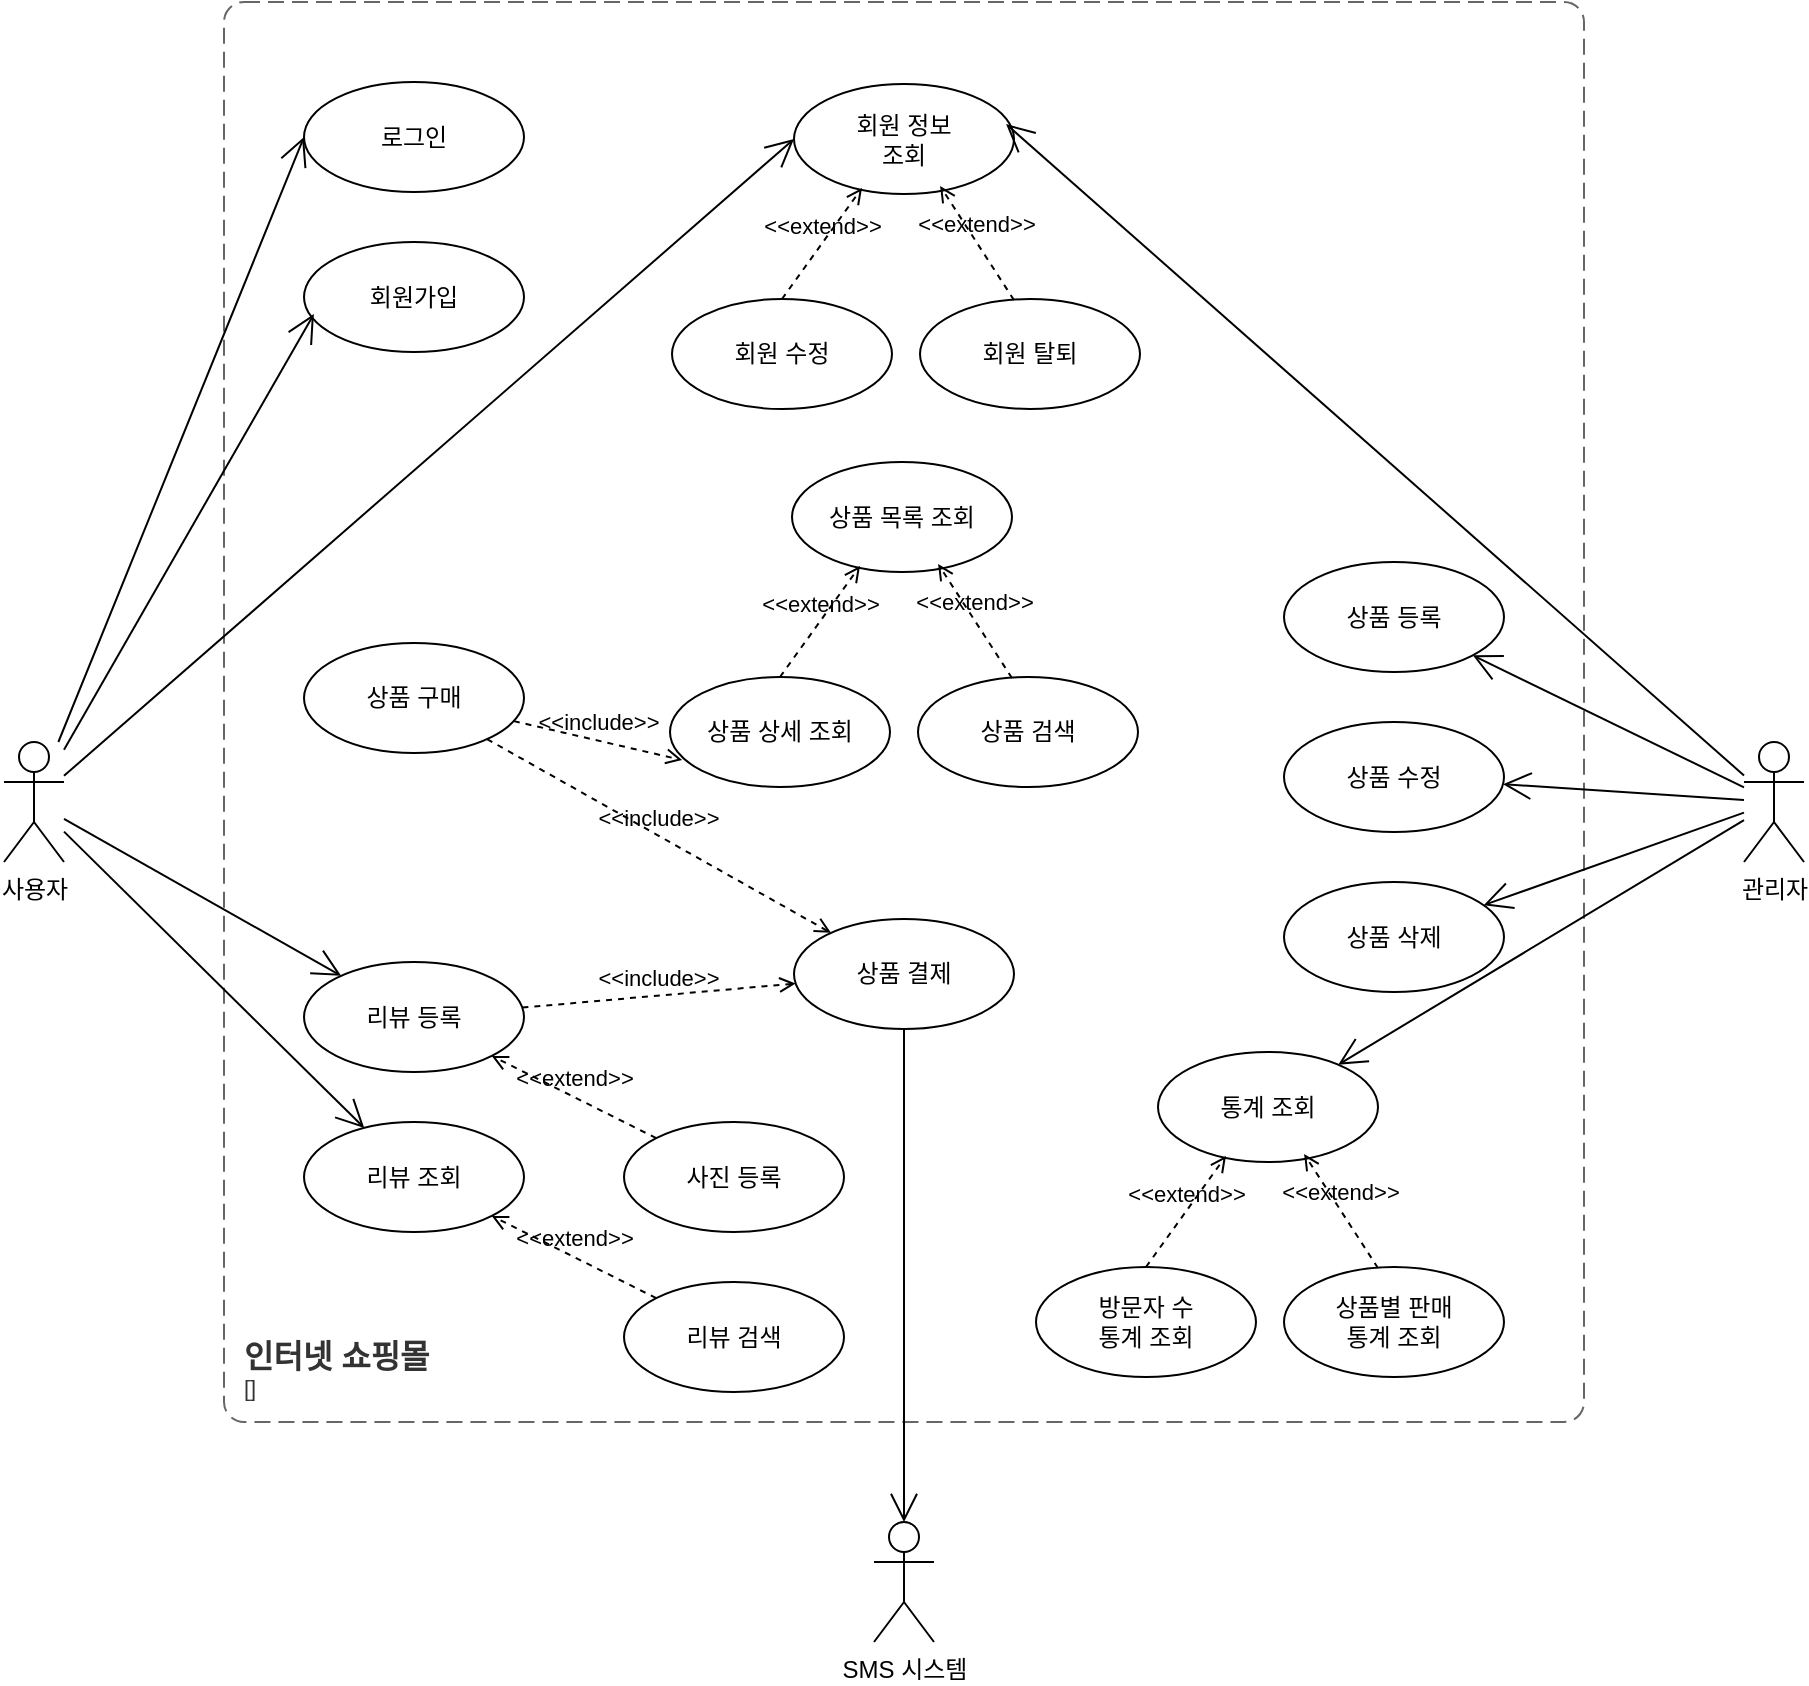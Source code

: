 <mxfile version="28.2.8">
  <diagram name="페이지-1" id="v6TvnZVllNlz83189JZC">
    <mxGraphModel dx="1937" dy="872" grid="1" gridSize="10" guides="1" tooltips="1" connect="1" arrows="1" fold="1" page="1" pageScale="1" pageWidth="827" pageHeight="1169" math="0" shadow="0">
      <root>
        <mxCell id="0" />
        <mxCell id="1" parent="0" />
        <object placeholders="1" c4Name="인터넷 쇼핑몰" c4Type="SystemScopeBoundary" c4Application="" label="&lt;font style=&quot;font-size: 16px&quot;&gt;&lt;b&gt;&lt;div style=&quot;text-align: left&quot;&gt;%c4Name%&lt;/div&gt;&lt;/b&gt;&lt;/font&gt;&lt;div style=&quot;text-align: left&quot;&gt;[%c4Application%]&lt;/div&gt;" id="ozay2ZsU4IeSCq6HCA4j-1">
          <mxCell style="rounded=1;fontSize=11;whiteSpace=wrap;html=1;dashed=1;arcSize=20;fillColor=none;strokeColor=#666666;fontColor=#333333;labelBackgroundColor=none;align=left;verticalAlign=bottom;labelBorderColor=none;spacingTop=0;spacing=10;dashPattern=8 4;metaEdit=1;rotatable=0;perimeter=rectanglePerimeter;noLabel=0;labelPadding=0;allowArrows=0;connectable=0;expand=0;recursiveResize=0;editable=1;pointerEvents=0;absoluteArcSize=1;points=[[0.25,0,0],[0.5,0,0],[0.75,0,0],[1,0.25,0],[1,0.5,0],[1,0.75,0],[0.75,1,0],[0.5,1,0],[0.25,1,0],[0,0.75,0],[0,0.5,0],[0,0.25,0]];" vertex="1" parent="1">
            <mxGeometry x="80" y="120" width="680" height="710" as="geometry" />
          </mxCell>
        </object>
        <mxCell id="ozay2ZsU4IeSCq6HCA4j-2" value="사용자" style="shape=umlActor;html=1;verticalLabelPosition=bottom;verticalAlign=top;align=center;" vertex="1" parent="1">
          <mxGeometry x="-30" y="490" width="30" height="60" as="geometry" />
        </mxCell>
        <mxCell id="ozay2ZsU4IeSCq6HCA4j-3" value="관리자" style="shape=umlActor;html=1;verticalLabelPosition=bottom;verticalAlign=top;align=center;" vertex="1" parent="1">
          <mxGeometry x="840" y="490" width="30" height="60" as="geometry" />
        </mxCell>
        <mxCell id="ozay2ZsU4IeSCq6HCA4j-4" value="SMS 시스템" style="shape=umlActor;html=1;verticalLabelPosition=bottom;verticalAlign=top;align=center;" vertex="1" parent="1">
          <mxGeometry x="405" y="880" width="30" height="60" as="geometry" />
        </mxCell>
        <mxCell id="ozay2ZsU4IeSCq6HCA4j-7" value="로그인" style="ellipse;whiteSpace=wrap;html=1;aspect=fixed;" vertex="1" parent="1">
          <mxGeometry x="120" y="160" width="110" height="55" as="geometry" />
        </mxCell>
        <mxCell id="ozay2ZsU4IeSCq6HCA4j-9" value="회원가입" style="ellipse;whiteSpace=wrap;html=1;aspect=fixed;" vertex="1" parent="1">
          <mxGeometry x="120" y="240" width="110" height="55" as="geometry" />
        </mxCell>
        <mxCell id="ozay2ZsU4IeSCq6HCA4j-10" value="회원 정보&lt;br&gt;&lt;div&gt;조회&lt;/div&gt;" style="ellipse;whiteSpace=wrap;html=1;aspect=fixed;" vertex="1" parent="1">
          <mxGeometry x="365" y="161" width="110" height="55" as="geometry" />
        </mxCell>
        <mxCell id="ozay2ZsU4IeSCq6HCA4j-11" value="회원 수정" style="ellipse;whiteSpace=wrap;html=1;aspect=fixed;" vertex="1" parent="1">
          <mxGeometry x="304" y="268.5" width="110" height="55" as="geometry" />
        </mxCell>
        <mxCell id="ozay2ZsU4IeSCq6HCA4j-12" value="회원 탈퇴" style="ellipse;whiteSpace=wrap;html=1;aspect=fixed;" vertex="1" parent="1">
          <mxGeometry x="428" y="268.5" width="110" height="55" as="geometry" />
        </mxCell>
        <mxCell id="ozay2ZsU4IeSCq6HCA4j-15" value="" style="endArrow=open;endFill=1;endSize=12;html=1;rounded=0;entryX=0;entryY=0.5;entryDx=0;entryDy=0;" edge="1" parent="1" source="ozay2ZsU4IeSCq6HCA4j-2" target="ozay2ZsU4IeSCq6HCA4j-7">
          <mxGeometry width="160" relative="1" as="geometry">
            <mxPoint x="60" y="440" as="sourcePoint" />
            <mxPoint x="220" y="440" as="targetPoint" />
          </mxGeometry>
        </mxCell>
        <mxCell id="ozay2ZsU4IeSCq6HCA4j-16" value="" style="endArrow=open;endFill=1;endSize=12;html=1;rounded=0;entryX=0.045;entryY=0.655;entryDx=0;entryDy=0;entryPerimeter=0;" edge="1" parent="1" source="ozay2ZsU4IeSCq6HCA4j-2" target="ozay2ZsU4IeSCq6HCA4j-9">
          <mxGeometry width="160" relative="1" as="geometry">
            <mxPoint x="120" y="842" as="sourcePoint" />
            <mxPoint x="210" y="320" as="targetPoint" />
          </mxGeometry>
        </mxCell>
        <mxCell id="ozay2ZsU4IeSCq6HCA4j-17" value="" style="endArrow=open;endFill=1;endSize=12;html=1;rounded=0;entryX=0;entryY=0.5;entryDx=0;entryDy=0;" edge="1" parent="1" source="ozay2ZsU4IeSCq6HCA4j-2" target="ozay2ZsU4IeSCq6HCA4j-10">
          <mxGeometry width="160" relative="1" as="geometry">
            <mxPoint x="240" y="902" as="sourcePoint" />
            <mxPoint x="372" y="600" as="targetPoint" />
          </mxGeometry>
        </mxCell>
        <mxCell id="ozay2ZsU4IeSCq6HCA4j-18" value="" style="endArrow=open;endFill=1;endSize=12;html=1;rounded=0;entryX=0.964;entryY=0.364;entryDx=0;entryDy=0;entryPerimeter=0;" edge="1" parent="1" source="ozay2ZsU4IeSCq6HCA4j-3" target="ozay2ZsU4IeSCq6HCA4j-10">
          <mxGeometry width="160" relative="1" as="geometry">
            <mxPoint x="750" y="722" as="sourcePoint" />
            <mxPoint x="882" y="420" as="targetPoint" />
          </mxGeometry>
        </mxCell>
        <mxCell id="ozay2ZsU4IeSCq6HCA4j-19" value="&amp;lt;&amp;lt;extend&amp;gt;&amp;gt;" style="html=1;verticalAlign=bottom;labelBackgroundColor=none;endArrow=open;endFill=0;dashed=1;rounded=0;entryX=0.309;entryY=0.945;entryDx=0;entryDy=0;entryPerimeter=0;exitX=0.5;exitY=0;exitDx=0;exitDy=0;" edge="1" parent="1" source="ozay2ZsU4IeSCq6HCA4j-11" target="ozay2ZsU4IeSCq6HCA4j-10">
          <mxGeometry width="160" relative="1" as="geometry">
            <mxPoint x="360" y="351" as="sourcePoint" />
            <mxPoint x="520" y="351" as="targetPoint" />
          </mxGeometry>
        </mxCell>
        <mxCell id="ozay2ZsU4IeSCq6HCA4j-20" value="&amp;lt;&amp;lt;extend&amp;gt;&amp;gt;" style="html=1;verticalAlign=bottom;labelBackgroundColor=none;endArrow=open;endFill=0;dashed=1;rounded=0;entryX=0.664;entryY=0.927;entryDx=0;entryDy=0;entryPerimeter=0;exitX=0.427;exitY=0.009;exitDx=0;exitDy=0;exitPerimeter=0;" edge="1" parent="1" source="ozay2ZsU4IeSCq6HCA4j-12" target="ozay2ZsU4IeSCq6HCA4j-10">
          <mxGeometry width="160" relative="1" as="geometry">
            <mxPoint x="420" y="457" as="sourcePoint" />
            <mxPoint x="460" y="401" as="targetPoint" />
          </mxGeometry>
        </mxCell>
        <mxCell id="ozay2ZsU4IeSCq6HCA4j-21" value="상품 목록 조회" style="ellipse;whiteSpace=wrap;html=1;aspect=fixed;" vertex="1" parent="1">
          <mxGeometry x="364" y="350" width="110" height="55" as="geometry" />
        </mxCell>
        <mxCell id="ozay2ZsU4IeSCq6HCA4j-22" value="상품 상세 조회" style="ellipse;whiteSpace=wrap;html=1;aspect=fixed;" vertex="1" parent="1">
          <mxGeometry x="303" y="457.5" width="110" height="55" as="geometry" />
        </mxCell>
        <mxCell id="ozay2ZsU4IeSCq6HCA4j-23" value="상품 검색" style="ellipse;whiteSpace=wrap;html=1;aspect=fixed;" vertex="1" parent="1">
          <mxGeometry x="427" y="457.5" width="110" height="55" as="geometry" />
        </mxCell>
        <mxCell id="ozay2ZsU4IeSCq6HCA4j-24" value="&amp;lt;&amp;lt;extend&amp;gt;&amp;gt;" style="html=1;verticalAlign=bottom;labelBackgroundColor=none;endArrow=open;endFill=0;dashed=1;rounded=0;entryX=0.309;entryY=0.945;entryDx=0;entryDy=0;entryPerimeter=0;exitX=0.5;exitY=0;exitDx=0;exitDy=0;" edge="1" parent="1" source="ozay2ZsU4IeSCq6HCA4j-22" target="ozay2ZsU4IeSCq6HCA4j-21">
          <mxGeometry width="160" relative="1" as="geometry">
            <mxPoint x="359" y="540" as="sourcePoint" />
            <mxPoint x="519" y="540" as="targetPoint" />
          </mxGeometry>
        </mxCell>
        <mxCell id="ozay2ZsU4IeSCq6HCA4j-25" value="&amp;lt;&amp;lt;extend&amp;gt;&amp;gt;" style="html=1;verticalAlign=bottom;labelBackgroundColor=none;endArrow=open;endFill=0;dashed=1;rounded=0;entryX=0.664;entryY=0.927;entryDx=0;entryDy=0;entryPerimeter=0;exitX=0.427;exitY=0.009;exitDx=0;exitDy=0;exitPerimeter=0;" edge="1" parent="1" source="ozay2ZsU4IeSCq6HCA4j-23" target="ozay2ZsU4IeSCq6HCA4j-21">
          <mxGeometry width="160" relative="1" as="geometry">
            <mxPoint x="419" y="646" as="sourcePoint" />
            <mxPoint x="459" y="590" as="targetPoint" />
          </mxGeometry>
        </mxCell>
        <mxCell id="ozay2ZsU4IeSCq6HCA4j-26" value="상품 구매" style="ellipse;whiteSpace=wrap;html=1;aspect=fixed;" vertex="1" parent="1">
          <mxGeometry x="120" y="440.5" width="110" height="55" as="geometry" />
        </mxCell>
        <mxCell id="ozay2ZsU4IeSCq6HCA4j-27" value="상품 결제" style="ellipse;whiteSpace=wrap;html=1;aspect=fixed;" vertex="1" parent="1">
          <mxGeometry x="365" y="578.5" width="110" height="55" as="geometry" />
        </mxCell>
        <mxCell id="ozay2ZsU4IeSCq6HCA4j-28" value="" style="endArrow=open;endFill=1;endSize=12;html=1;rounded=0;exitX=0.5;exitY=1;exitDx=0;exitDy=0;" edge="1" parent="1" source="ozay2ZsU4IeSCq6HCA4j-27" target="ozay2ZsU4IeSCq6HCA4j-4">
          <mxGeometry width="160" relative="1" as="geometry">
            <mxPoint x="70" y="932" as="sourcePoint" />
            <mxPoint x="420" y="870" as="targetPoint" />
          </mxGeometry>
        </mxCell>
        <mxCell id="ozay2ZsU4IeSCq6HCA4j-29" value="&amp;lt;&amp;lt;include&amp;gt;&amp;gt;" style="html=1;verticalAlign=bottom;labelBackgroundColor=none;endArrow=open;endFill=0;dashed=1;rounded=0;entryX=0.055;entryY=0.755;entryDx=0;entryDy=0;entryPerimeter=0;" edge="1" parent="1" source="ozay2ZsU4IeSCq6HCA4j-26" target="ozay2ZsU4IeSCq6HCA4j-22">
          <mxGeometry width="160" relative="1" as="geometry">
            <mxPoint x="230" y="570" as="sourcePoint" />
            <mxPoint x="390" y="570" as="targetPoint" />
          </mxGeometry>
        </mxCell>
        <mxCell id="ozay2ZsU4IeSCq6HCA4j-30" value="&amp;lt;&amp;lt;include&amp;gt;&amp;gt;" style="html=1;verticalAlign=bottom;labelBackgroundColor=none;endArrow=open;endFill=0;dashed=1;rounded=0;" edge="1" parent="1" source="ozay2ZsU4IeSCq6HCA4j-26" target="ozay2ZsU4IeSCq6HCA4j-27">
          <mxGeometry width="160" relative="1" as="geometry">
            <mxPoint x="300" y="653" as="sourcePoint" />
            <mxPoint x="385" y="610" as="targetPoint" />
          </mxGeometry>
        </mxCell>
        <mxCell id="ozay2ZsU4IeSCq6HCA4j-31" value="상품 등록" style="ellipse;whiteSpace=wrap;html=1;aspect=fixed;" vertex="1" parent="1">
          <mxGeometry x="610" y="400" width="110" height="55" as="geometry" />
        </mxCell>
        <mxCell id="ozay2ZsU4IeSCq6HCA4j-32" value="상품 수정" style="ellipse;whiteSpace=wrap;html=1;aspect=fixed;" vertex="1" parent="1">
          <mxGeometry x="610" y="480" width="110" height="55" as="geometry" />
        </mxCell>
        <mxCell id="ozay2ZsU4IeSCq6HCA4j-33" value="상품 삭제" style="ellipse;whiteSpace=wrap;html=1;aspect=fixed;" vertex="1" parent="1">
          <mxGeometry x="610" y="560" width="110" height="55" as="geometry" />
        </mxCell>
        <mxCell id="ozay2ZsU4IeSCq6HCA4j-34" value="" style="endArrow=open;endFill=1;endSize=12;html=1;rounded=0;" edge="1" parent="1" source="ozay2ZsU4IeSCq6HCA4j-3" target="ozay2ZsU4IeSCq6HCA4j-31">
          <mxGeometry width="160" relative="1" as="geometry">
            <mxPoint x="1052.87" y="641.84" as="sourcePoint" />
            <mxPoint x="536.996" y="373.16" as="targetPoint" />
          </mxGeometry>
        </mxCell>
        <mxCell id="ozay2ZsU4IeSCq6HCA4j-35" value="" style="endArrow=open;endFill=1;endSize=12;html=1;rounded=0;" edge="1" parent="1" source="ozay2ZsU4IeSCq6HCA4j-3" target="ozay2ZsU4IeSCq6HCA4j-32">
          <mxGeometry width="160" relative="1" as="geometry">
            <mxPoint x="1149" y="906" as="sourcePoint" />
            <mxPoint x="780" y="580" as="targetPoint" />
          </mxGeometry>
        </mxCell>
        <mxCell id="ozay2ZsU4IeSCq6HCA4j-36" value="" style="endArrow=open;endFill=1;endSize=12;html=1;rounded=0;" edge="1" parent="1" source="ozay2ZsU4IeSCq6HCA4j-3" target="ozay2ZsU4IeSCq6HCA4j-33">
          <mxGeometry width="160" relative="1" as="geometry">
            <mxPoint x="1199" y="986" as="sourcePoint" />
            <mxPoint x="830" y="660" as="targetPoint" />
          </mxGeometry>
        </mxCell>
        <mxCell id="ozay2ZsU4IeSCq6HCA4j-37" value="리뷰 조회" style="ellipse;whiteSpace=wrap;html=1;aspect=fixed;" vertex="1" parent="1">
          <mxGeometry x="120" y="680" width="110" height="55" as="geometry" />
        </mxCell>
        <mxCell id="ozay2ZsU4IeSCq6HCA4j-38" value="리뷰 등록" style="ellipse;whiteSpace=wrap;html=1;aspect=fixed;" vertex="1" parent="1">
          <mxGeometry x="120" y="600" width="110" height="55" as="geometry" />
        </mxCell>
        <mxCell id="ozay2ZsU4IeSCq6HCA4j-39" value="사진 등록" style="ellipse;whiteSpace=wrap;html=1;aspect=fixed;" vertex="1" parent="1">
          <mxGeometry x="280" y="680" width="110" height="55" as="geometry" />
        </mxCell>
        <mxCell id="ozay2ZsU4IeSCq6HCA4j-40" value="리뷰 검색" style="ellipse;whiteSpace=wrap;html=1;aspect=fixed;" vertex="1" parent="1">
          <mxGeometry x="280" y="760" width="110" height="55" as="geometry" />
        </mxCell>
        <mxCell id="ozay2ZsU4IeSCq6HCA4j-41" value="&amp;lt;&amp;lt;include&amp;gt;&amp;gt;" style="html=1;verticalAlign=bottom;labelBackgroundColor=none;endArrow=open;endFill=0;dashed=1;rounded=0;" edge="1" parent="1" source="ozay2ZsU4IeSCq6HCA4j-38" target="ozay2ZsU4IeSCq6HCA4j-27">
          <mxGeometry width="160" relative="1" as="geometry">
            <mxPoint x="-30" y="690" as="sourcePoint" />
            <mxPoint x="141" y="786" as="targetPoint" />
          </mxGeometry>
        </mxCell>
        <mxCell id="ozay2ZsU4IeSCq6HCA4j-42" value="&amp;lt;&amp;lt;extend&amp;gt;&amp;gt;" style="html=1;verticalAlign=bottom;labelBackgroundColor=none;endArrow=open;endFill=0;dashed=1;rounded=0;" edge="1" parent="1" source="ozay2ZsU4IeSCq6HCA4j-39" target="ozay2ZsU4IeSCq6HCA4j-38">
          <mxGeometry width="160" relative="1" as="geometry">
            <mxPoint x="277" y="797" as="sourcePoint" />
            <mxPoint x="240" y="740" as="targetPoint" />
          </mxGeometry>
        </mxCell>
        <mxCell id="ozay2ZsU4IeSCq6HCA4j-43" value="&amp;lt;&amp;lt;extend&amp;gt;&amp;gt;" style="html=1;verticalAlign=bottom;labelBackgroundColor=none;endArrow=open;endFill=0;dashed=1;rounded=0;" edge="1" parent="1" source="ozay2ZsU4IeSCq6HCA4j-40" target="ozay2ZsU4IeSCq6HCA4j-37">
          <mxGeometry width="160" relative="1" as="geometry">
            <mxPoint x="257" y="817" as="sourcePoint" />
            <mxPoint x="220" y="760" as="targetPoint" />
          </mxGeometry>
        </mxCell>
        <mxCell id="ozay2ZsU4IeSCq6HCA4j-44" value="통계 조회" style="ellipse;whiteSpace=wrap;html=1;aspect=fixed;" vertex="1" parent="1">
          <mxGeometry x="547" y="645" width="110" height="55" as="geometry" />
        </mxCell>
        <mxCell id="ozay2ZsU4IeSCq6HCA4j-45" value="방문자 수&lt;div&gt;통계 조회&lt;/div&gt;" style="ellipse;whiteSpace=wrap;html=1;aspect=fixed;" vertex="1" parent="1">
          <mxGeometry x="486" y="752.5" width="110" height="55" as="geometry" />
        </mxCell>
        <mxCell id="ozay2ZsU4IeSCq6HCA4j-46" value="상품별 판매&lt;div&gt;통계 조회&lt;/div&gt;" style="ellipse;whiteSpace=wrap;html=1;aspect=fixed;" vertex="1" parent="1">
          <mxGeometry x="610" y="752.5" width="110" height="55" as="geometry" />
        </mxCell>
        <mxCell id="ozay2ZsU4IeSCq6HCA4j-47" value="&amp;lt;&amp;lt;extend&amp;gt;&amp;gt;" style="html=1;verticalAlign=bottom;labelBackgroundColor=none;endArrow=open;endFill=0;dashed=1;rounded=0;entryX=0.309;entryY=0.945;entryDx=0;entryDy=0;entryPerimeter=0;exitX=0.5;exitY=0;exitDx=0;exitDy=0;" edge="1" parent="1" source="ozay2ZsU4IeSCq6HCA4j-45" target="ozay2ZsU4IeSCq6HCA4j-44">
          <mxGeometry width="160" relative="1" as="geometry">
            <mxPoint x="542" y="835" as="sourcePoint" />
            <mxPoint x="702" y="835" as="targetPoint" />
          </mxGeometry>
        </mxCell>
        <mxCell id="ozay2ZsU4IeSCq6HCA4j-48" value="&amp;lt;&amp;lt;extend&amp;gt;&amp;gt;" style="html=1;verticalAlign=bottom;labelBackgroundColor=none;endArrow=open;endFill=0;dashed=1;rounded=0;entryX=0.664;entryY=0.927;entryDx=0;entryDy=0;entryPerimeter=0;exitX=0.427;exitY=0.009;exitDx=0;exitDy=0;exitPerimeter=0;" edge="1" parent="1" source="ozay2ZsU4IeSCq6HCA4j-46" target="ozay2ZsU4IeSCq6HCA4j-44">
          <mxGeometry width="160" relative="1" as="geometry">
            <mxPoint x="602" y="941" as="sourcePoint" />
            <mxPoint x="642" y="885" as="targetPoint" />
          </mxGeometry>
        </mxCell>
        <mxCell id="ozay2ZsU4IeSCq6HCA4j-49" value="" style="endArrow=open;endFill=1;endSize=12;html=1;rounded=0;" edge="1" parent="1" source="ozay2ZsU4IeSCq6HCA4j-3" target="ozay2ZsU4IeSCq6HCA4j-44">
          <mxGeometry width="160" relative="1" as="geometry">
            <mxPoint x="970" y="700" as="sourcePoint" />
            <mxPoint x="840" y="747" as="targetPoint" />
          </mxGeometry>
        </mxCell>
        <mxCell id="ozay2ZsU4IeSCq6HCA4j-50" value="" style="endArrow=open;endFill=1;endSize=12;html=1;rounded=0;" edge="1" parent="1" source="ozay2ZsU4IeSCq6HCA4j-2" target="ozay2ZsU4IeSCq6HCA4j-38">
          <mxGeometry width="160" relative="1" as="geometry">
            <mxPoint x="140" y="640" as="sourcePoint" />
            <mxPoint x="10" y="687" as="targetPoint" />
          </mxGeometry>
        </mxCell>
        <mxCell id="ozay2ZsU4IeSCq6HCA4j-51" value="" style="endArrow=open;endFill=1;endSize=12;html=1;rounded=0;" edge="1" parent="1" source="ozay2ZsU4IeSCq6HCA4j-2" target="ozay2ZsU4IeSCq6HCA4j-37">
          <mxGeometry width="160" relative="1" as="geometry">
            <mxPoint x="140" y="670" as="sourcePoint" />
            <mxPoint x="10" y="717" as="targetPoint" />
          </mxGeometry>
        </mxCell>
      </root>
    </mxGraphModel>
  </diagram>
</mxfile>
